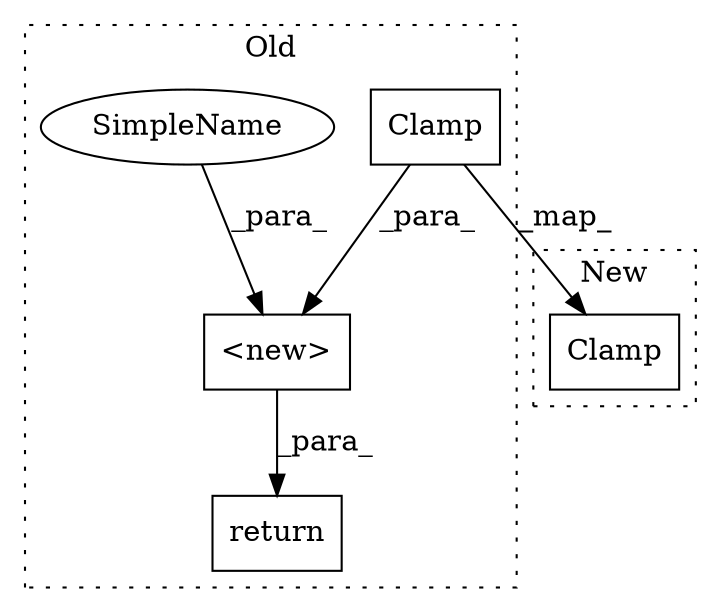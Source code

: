 digraph G {
subgraph cluster0 {
1 [label="Clamp" a="32" s="1704,1755" l="6,1" shape="box"];
3 [label="<new>" a="14" s="1645,1756" l="39,1" shape="box"];
4 [label="SimpleName" a="42" s="1684" l="12" shape="ellipse"];
5 [label="return" a="41" s="1632" l="13" shape="box"];
label = "Old";
style="dotted";
}
subgraph cluster1 {
2 [label="Clamp" a="32" s="1636,1687" l="6,1" shape="box"];
label = "New";
style="dotted";
}
1 -> 2 [label="_map_"];
1 -> 3 [label="_para_"];
3 -> 5 [label="_para_"];
4 -> 3 [label="_para_"];
}